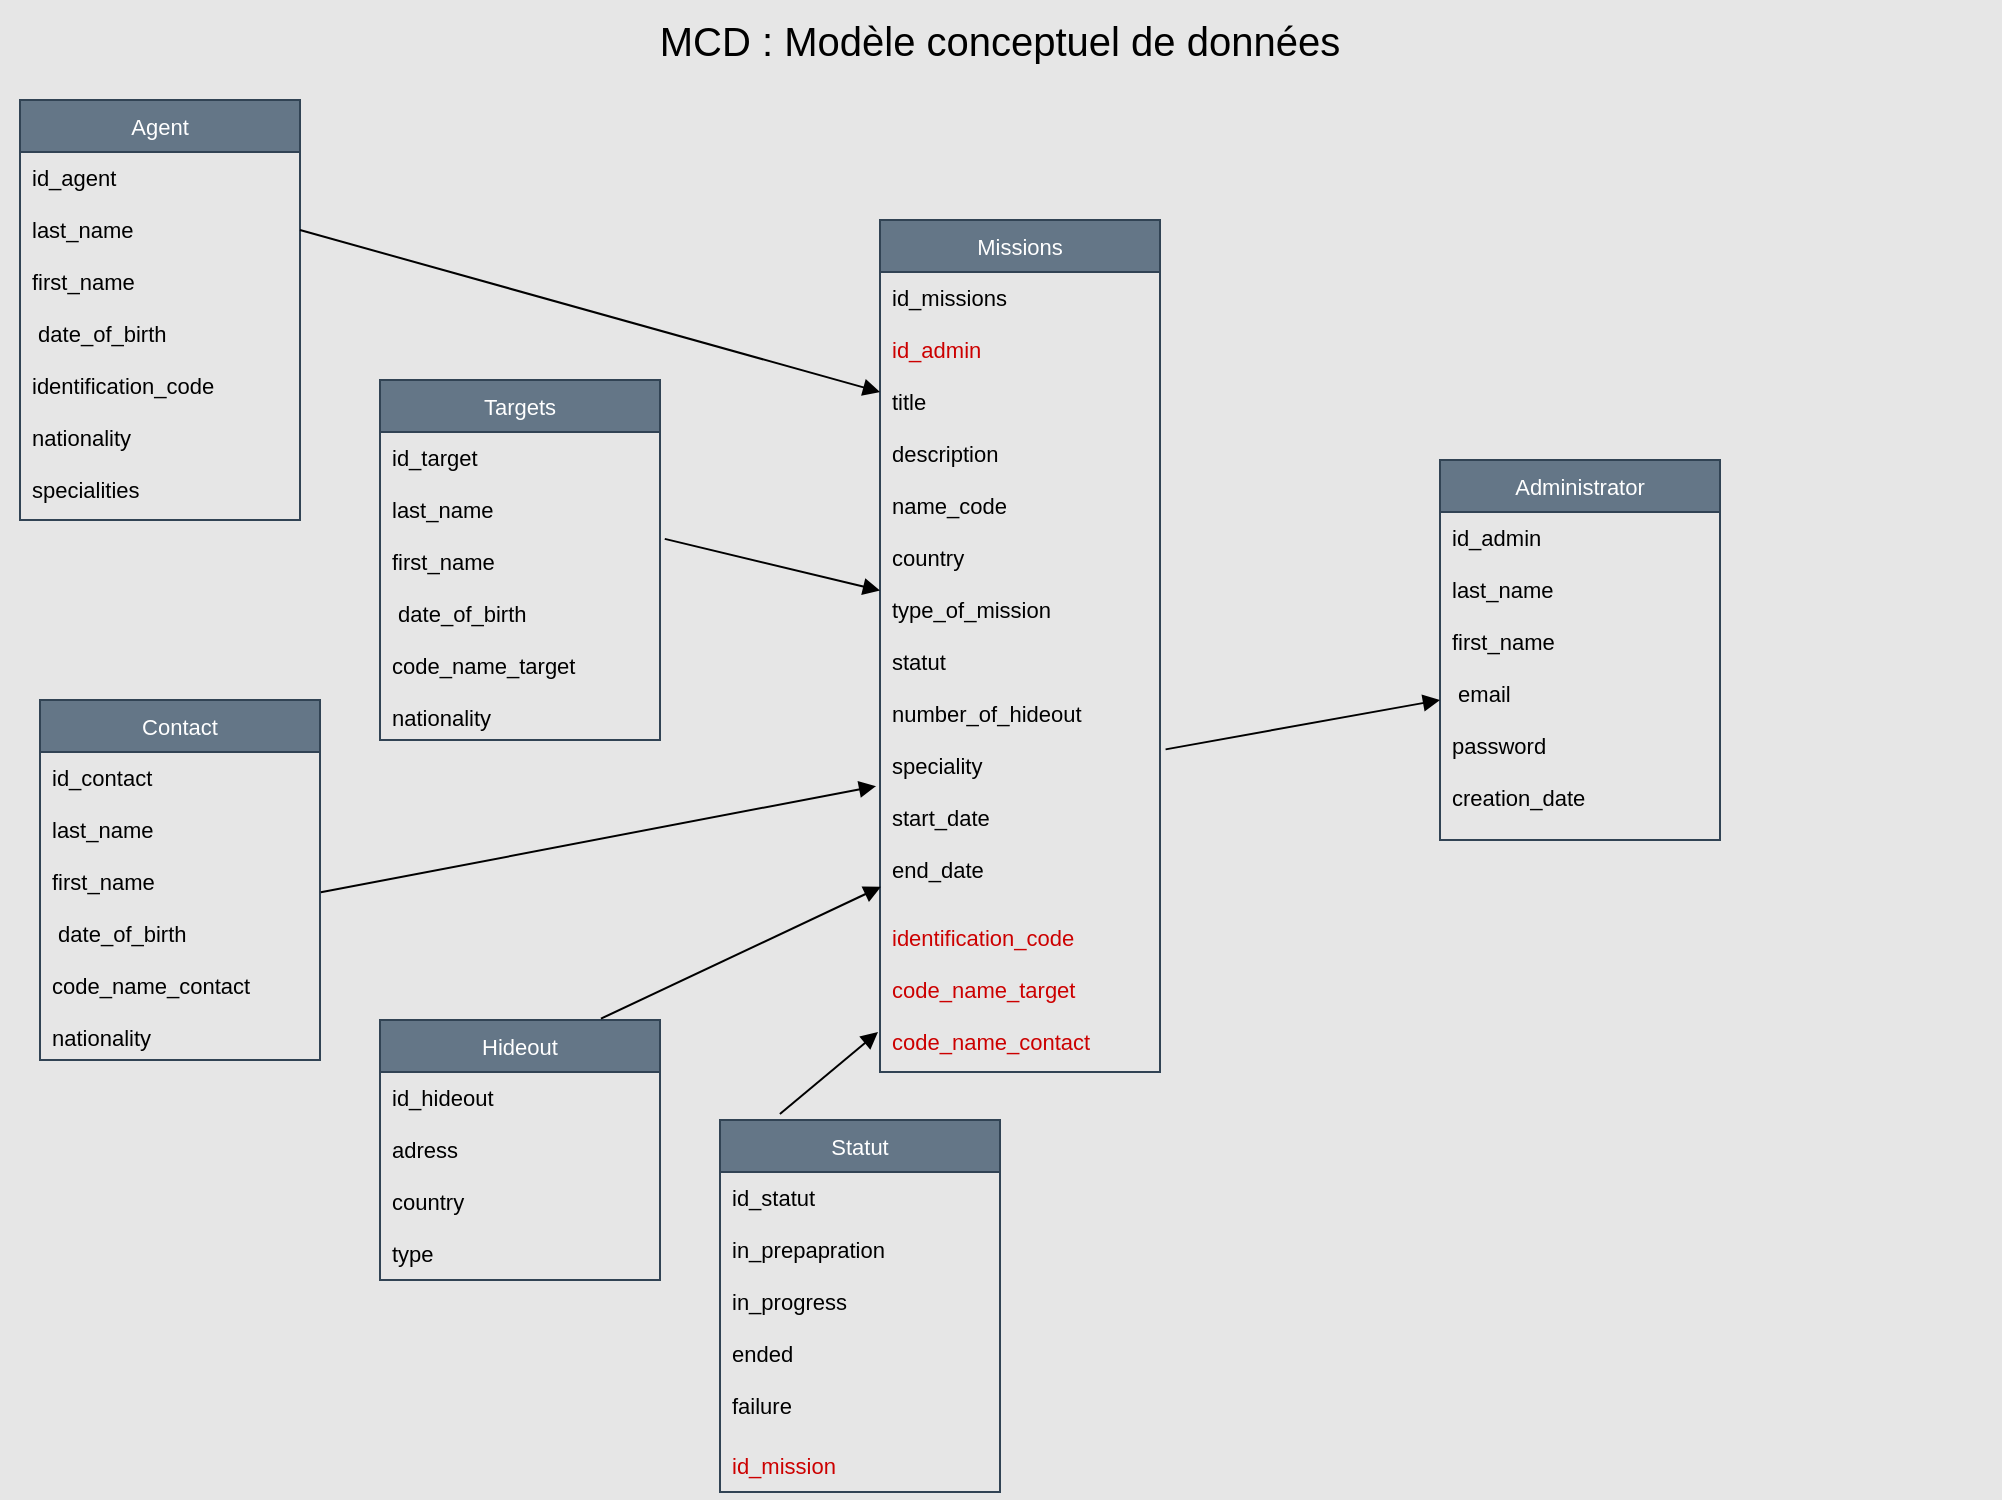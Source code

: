 <mxfile>
    <diagram id="hjP7RF48rFVQlkwO7_Zq" name="Page-1">
        <mxGraphModel dx="1363" dy="779" grid="1" gridSize="10" guides="1" tooltips="1" connect="1" arrows="1" fold="1" page="1" pageScale="1" pageWidth="1169" pageHeight="827" background="#E6E6E6" math="0" shadow="0">
            <root>
                <mxCell id="0"/>
                <mxCell id="1" parent="0"/>
                <mxCell id="2" value="MCD : Modèle conceptuel de données" style="text;html=1;strokeColor=none;fillColor=none;align=center;verticalAlign=middle;whiteSpace=wrap;rounded=0;fontColor=#000000;fontSize=20;" parent="1" vertex="1">
                    <mxGeometry x="80" y="10" width="1000" height="40" as="geometry"/>
                </mxCell>
                <mxCell id="7" value="Agent" style="swimlane;fontStyle=0;childLayout=stackLayout;horizontal=1;startSize=26;fillColor=#647687;horizontalStack=0;resizeParent=1;resizeParentMax=0;resizeLast=0;collapsible=1;marginBottom=0;fontSize=11;fontColor=#ffffff;strokeColor=#314354;" parent="1" vertex="1">
                    <mxGeometry x="90" y="60" width="140" height="210" as="geometry"/>
                </mxCell>
                <mxCell id="8" value="id_agent" style="text;strokeColor=none;fillColor=none;align=left;verticalAlign=top;spacingLeft=4;spacingRight=4;overflow=hidden;rotatable=0;points=[[0,0.5],[1,0.5]];portConstraint=eastwest;fontSize=11;fontColor=#000000;" parent="7" vertex="1">
                    <mxGeometry y="26" width="140" height="26" as="geometry"/>
                </mxCell>
                <mxCell id="9" value="last_name" style="text;strokeColor=none;fillColor=none;align=left;verticalAlign=top;spacingLeft=4;spacingRight=4;overflow=hidden;rotatable=0;points=[[0,0.5],[1,0.5]];portConstraint=eastwest;fontSize=11;fontColor=#000000;" parent="7" vertex="1">
                    <mxGeometry y="52" width="140" height="26" as="geometry"/>
                </mxCell>
                <mxCell id="10" value="first_name&#10;&#10; date_of_birth&#10;&#10;identification_code&#10;&#10;nationality&#10;&#10;specialities" style="text;strokeColor=none;fillColor=none;align=left;verticalAlign=top;spacingLeft=4;spacingRight=4;overflow=hidden;rotatable=0;points=[[0,0.5],[1,0.5]];portConstraint=eastwest;fontSize=11;fontColor=#000000;" parent="7" vertex="1">
                    <mxGeometry y="78" width="140" height="132" as="geometry"/>
                </mxCell>
                <mxCell id="11" value="Targets" style="swimlane;fontStyle=0;childLayout=stackLayout;horizontal=1;startSize=26;fillColor=#647687;horizontalStack=0;resizeParent=1;resizeParentMax=0;resizeLast=0;collapsible=1;marginBottom=0;fontSize=11;fontColor=#ffffff;strokeColor=#314354;" parent="1" vertex="1">
                    <mxGeometry x="270" y="200" width="140" height="180" as="geometry"/>
                </mxCell>
                <mxCell id="12" value="id_target" style="text;strokeColor=none;fillColor=none;align=left;verticalAlign=top;spacingLeft=4;spacingRight=4;overflow=hidden;rotatable=0;points=[[0,0.5],[1,0.5]];portConstraint=eastwest;fontSize=11;fontColor=#000000;" parent="11" vertex="1">
                    <mxGeometry y="26" width="140" height="26" as="geometry"/>
                </mxCell>
                <mxCell id="13" value="last_name" style="text;strokeColor=none;fillColor=none;align=left;verticalAlign=top;spacingLeft=4;spacingRight=4;overflow=hidden;rotatable=0;points=[[0,0.5],[1,0.5]];portConstraint=eastwest;fontSize=11;fontColor=#000000;" parent="11" vertex="1">
                    <mxGeometry y="52" width="140" height="26" as="geometry"/>
                </mxCell>
                <mxCell id="14" value="first_name&#10;&#10; date_of_birth&#10;&#10;code_name_target&#10;&#10;nationality&#10;" style="text;strokeColor=none;fillColor=none;align=left;verticalAlign=top;spacingLeft=4;spacingRight=4;overflow=hidden;rotatable=0;points=[[0,0.5],[1,0.5]];portConstraint=eastwest;fontSize=11;fontColor=#000000;" parent="11" vertex="1">
                    <mxGeometry y="78" width="140" height="102" as="geometry"/>
                </mxCell>
                <mxCell id="15" value="Contact" style="swimlane;fontStyle=0;childLayout=stackLayout;horizontal=1;startSize=26;fillColor=#647687;horizontalStack=0;resizeParent=1;resizeParentMax=0;resizeLast=0;collapsible=1;marginBottom=0;fontSize=11;fontColor=#ffffff;strokeColor=#314354;" parent="1" vertex="1">
                    <mxGeometry x="100" y="360" width="140" height="180" as="geometry"/>
                </mxCell>
                <mxCell id="16" value="id_contact" style="text;strokeColor=none;fillColor=none;align=left;verticalAlign=top;spacingLeft=4;spacingRight=4;overflow=hidden;rotatable=0;points=[[0,0.5],[1,0.5]];portConstraint=eastwest;fontSize=11;fontColor=#000000;" parent="15" vertex="1">
                    <mxGeometry y="26" width="140" height="26" as="geometry"/>
                </mxCell>
                <mxCell id="17" value="last_name" style="text;strokeColor=none;fillColor=none;align=left;verticalAlign=top;spacingLeft=4;spacingRight=4;overflow=hidden;rotatable=0;points=[[0,0.5],[1,0.5]];portConstraint=eastwest;fontSize=11;fontColor=#000000;" parent="15" vertex="1">
                    <mxGeometry y="52" width="140" height="26" as="geometry"/>
                </mxCell>
                <mxCell id="18" value="first_name&#10;&#10; date_of_birth&#10;&#10;code_name_contact&#10;&#10;nationality&#10;&#10;" style="text;strokeColor=none;fillColor=none;align=left;verticalAlign=top;spacingLeft=4;spacingRight=4;overflow=hidden;rotatable=0;points=[[0,0.5],[1,0.5]];portConstraint=eastwest;fontSize=11;fontColor=#000000;" parent="15" vertex="1">
                    <mxGeometry y="78" width="140" height="102" as="geometry"/>
                </mxCell>
                <mxCell id="19" value="Hideout" style="swimlane;fontStyle=0;childLayout=stackLayout;horizontal=1;startSize=26;fillColor=#647687;horizontalStack=0;resizeParent=1;resizeParentMax=0;resizeLast=0;collapsible=1;marginBottom=0;fontSize=11;fontColor=#ffffff;strokeColor=#314354;" parent="1" vertex="1">
                    <mxGeometry x="270" y="520" width="140" height="130" as="geometry"/>
                </mxCell>
                <mxCell id="20" value="id_hideout" style="text;strokeColor=none;fillColor=none;align=left;verticalAlign=top;spacingLeft=4;spacingRight=4;overflow=hidden;rotatable=0;points=[[0,0.5],[1,0.5]];portConstraint=eastwest;fontSize=11;fontColor=#000000;" parent="19" vertex="1">
                    <mxGeometry y="26" width="140" height="26" as="geometry"/>
                </mxCell>
                <mxCell id="21" value="adress" style="text;strokeColor=none;fillColor=none;align=left;verticalAlign=top;spacingLeft=4;spacingRight=4;overflow=hidden;rotatable=0;points=[[0,0.5],[1,0.5]];portConstraint=eastwest;fontSize=11;fontColor=#000000;" parent="19" vertex="1">
                    <mxGeometry y="52" width="140" height="26" as="geometry"/>
                </mxCell>
                <mxCell id="22" value="country&#10;&#10;type" style="text;strokeColor=none;fillColor=none;align=left;verticalAlign=top;spacingLeft=4;spacingRight=4;overflow=hidden;rotatable=0;points=[[0,0.5],[1,0.5]];portConstraint=eastwest;fontSize=11;fontColor=#000000;" parent="19" vertex="1">
                    <mxGeometry y="78" width="140" height="52" as="geometry"/>
                </mxCell>
                <mxCell id="23" value="Missions" style="swimlane;fontStyle=0;childLayout=stackLayout;horizontal=1;startSize=26;fillColor=#647687;horizontalStack=0;resizeParent=1;resizeParentMax=0;resizeLast=0;collapsible=1;marginBottom=0;fontSize=11;fontColor=#ffffff;strokeColor=#314354;" parent="1" vertex="1">
                    <mxGeometry x="520" y="120" width="140" height="426" as="geometry"/>
                </mxCell>
                <mxCell id="24" value="id_missions" style="text;strokeColor=none;fillColor=none;align=left;verticalAlign=top;spacingLeft=4;spacingRight=4;overflow=hidden;rotatable=0;points=[[0,0.5],[1,0.5]];portConstraint=eastwest;fontSize=11;fontColor=#000000;labelBackgroundColor=none;" parent="23" vertex="1">
                    <mxGeometry y="26" width="140" height="26" as="geometry"/>
                </mxCell>
                <mxCell id="45" value="id_admin" style="text;strokeColor=none;fillColor=none;align=left;verticalAlign=top;spacingLeft=4;spacingRight=4;overflow=hidden;rotatable=0;points=[[0,0.5],[1,0.5]];portConstraint=eastwest;fontSize=11;fontColor=#CC0000;labelBackgroundColor=none;" parent="23" vertex="1">
                    <mxGeometry y="52" width="140" height="26" as="geometry"/>
                </mxCell>
                <mxCell id="25" value="title" style="text;strokeColor=none;fillColor=none;align=left;verticalAlign=top;spacingLeft=4;spacingRight=4;overflow=hidden;rotatable=0;points=[[0,0.5],[1,0.5]];portConstraint=eastwest;fontSize=11;fontColor=#000000;" parent="23" vertex="1">
                    <mxGeometry y="78" width="140" height="26" as="geometry"/>
                </mxCell>
                <mxCell id="26" value="description&#10;&#10;name_code&#10;&#10;country&#10;&#10;type_of_mission&#10;&#10;statut&#10;&#10;number_of_hideout&#10;&#10;speciality&#10;&#10;start_date &#10;&#10;end_date&#10;&#10;&#10;&#10;" style="text;strokeColor=none;fillColor=none;align=left;verticalAlign=top;spacingLeft=4;spacingRight=4;overflow=hidden;rotatable=0;points=[[0,0.5],[1,0.5]];portConstraint=eastwest;fontSize=11;fontColor=#000000;" parent="23" vertex="1">
                    <mxGeometry y="104" width="140" height="242" as="geometry"/>
                </mxCell>
                <mxCell id="38" value="identification_code&#10;&#10;code_name_target&#10;&#10;code_name_contact&#10;" style="text;strokeColor=none;fillColor=none;align=left;verticalAlign=top;spacingLeft=4;spacingRight=4;overflow=hidden;rotatable=0;points=[[0,0.5],[1,0.5]];portConstraint=eastwest;fontSize=11;fontColor=#CC0000;" parent="23" vertex="1">
                    <mxGeometry y="346" width="140" height="80" as="geometry"/>
                </mxCell>
                <mxCell id="27" value="Administrator" style="swimlane;fontStyle=0;childLayout=stackLayout;horizontal=1;startSize=26;fillColor=#647687;horizontalStack=0;resizeParent=1;resizeParentMax=0;resizeLast=0;collapsible=1;marginBottom=0;fontSize=11;fontColor=#ffffff;strokeColor=#314354;" parent="1" vertex="1">
                    <mxGeometry x="800" y="240" width="140" height="190" as="geometry"/>
                </mxCell>
                <mxCell id="28" value="id_admin" style="text;strokeColor=none;fillColor=none;align=left;verticalAlign=top;spacingLeft=4;spacingRight=4;overflow=hidden;rotatable=0;points=[[0,0.5],[1,0.5]];portConstraint=eastwest;fontSize=11;fontColor=#000000;" parent="27" vertex="1">
                    <mxGeometry y="26" width="140" height="26" as="geometry"/>
                </mxCell>
                <mxCell id="29" value="last_name" style="text;strokeColor=none;fillColor=none;align=left;verticalAlign=top;spacingLeft=4;spacingRight=4;overflow=hidden;rotatable=0;points=[[0,0.5],[1,0.5]];portConstraint=eastwest;fontSize=11;fontColor=#000000;" parent="27" vertex="1">
                    <mxGeometry y="52" width="140" height="26" as="geometry"/>
                </mxCell>
                <mxCell id="30" value="first_name&#10;&#10; email&#10;&#10;password&#10;&#10;creation_date&#10;&#10;" style="text;strokeColor=none;fillColor=none;align=left;verticalAlign=top;spacingLeft=4;spacingRight=4;overflow=hidden;rotatable=0;points=[[0,0.5],[1,0.5]];portConstraint=eastwest;fontSize=11;fontColor=#000000;" parent="27" vertex="1">
                    <mxGeometry y="78" width="140" height="112" as="geometry"/>
                </mxCell>
                <mxCell id="33" value="" style="html=1;verticalAlign=bottom;labelBackgroundColor=none;endArrow=block;endFill=1;strokeColor=#000000;exitX=1.02;exitY=0.664;exitDx=0;exitDy=0;exitPerimeter=0;" parent="1" source="26" edge="1">
                    <mxGeometry width="160" relative="1" as="geometry">
                        <mxPoint x="680" y="360" as="sourcePoint"/>
                        <mxPoint x="800" y="360" as="targetPoint"/>
                    </mxGeometry>
                </mxCell>
                <mxCell id="34" value="" style="html=1;verticalAlign=bottom;labelBackgroundColor=none;endArrow=block;endFill=1;strokeColor=#000000;entryX=0;entryY=0.308;entryDx=0;entryDy=0;entryPerimeter=0;exitX=1;exitY=0.5;exitDx=0;exitDy=0;" parent="1" source="9" target="25" edge="1">
                    <mxGeometry width="160" relative="1" as="geometry">
                        <mxPoint x="230" y="160" as="sourcePoint"/>
                        <mxPoint x="390" y="160" as="targetPoint"/>
                    </mxGeometry>
                </mxCell>
                <mxCell id="35" value="" style="html=1;verticalAlign=bottom;labelBackgroundColor=none;endArrow=block;endFill=1;strokeColor=#000000;exitX=1.017;exitY=0.014;exitDx=0;exitDy=0;exitPerimeter=0;entryX=0;entryY=0.336;entryDx=0;entryDy=0;entryPerimeter=0;" parent="1" source="14" target="26" edge="1">
                    <mxGeometry width="160" relative="1" as="geometry">
                        <mxPoint x="420" y="280" as="sourcePoint"/>
                        <mxPoint x="500" y="280" as="targetPoint"/>
                    </mxGeometry>
                </mxCell>
                <mxCell id="36" value="" style="html=1;verticalAlign=bottom;labelBackgroundColor=none;endArrow=block;endFill=1;strokeColor=#000000;entryX=-0.014;entryY=0.74;entryDx=0;entryDy=0;entryPerimeter=0;exitX=1.003;exitY=0.178;exitDx=0;exitDy=0;exitPerimeter=0;" parent="1" source="18" target="26" edge="1">
                    <mxGeometry width="160" relative="1" as="geometry">
                        <mxPoint x="220" y="510" as="sourcePoint"/>
                        <mxPoint x="380" y="510" as="targetPoint"/>
                    </mxGeometry>
                </mxCell>
                <mxCell id="37" value="" style="html=1;verticalAlign=bottom;labelBackgroundColor=none;endArrow=block;endFill=1;strokeColor=#000000;entryX=0.003;entryY=0.948;entryDx=0;entryDy=0;entryPerimeter=0;exitX=0.789;exitY=-0.005;exitDx=0;exitDy=0;exitPerimeter=0;" parent="1" source="19" target="26" edge="1">
                    <mxGeometry width="160" relative="1" as="geometry">
                        <mxPoint x="420" y="620" as="sourcePoint"/>
                        <mxPoint x="580" y="620" as="targetPoint"/>
                    </mxGeometry>
                </mxCell>
                <mxCell id="39" value="Statut" style="swimlane;fontStyle=0;childLayout=stackLayout;horizontal=1;startSize=26;fillColor=#647687;horizontalStack=0;resizeParent=1;resizeParentMax=0;resizeLast=0;collapsible=1;marginBottom=0;fontSize=11;fontColor=#ffffff;strokeColor=#314354;" parent="1" vertex="1">
                    <mxGeometry x="440" y="570" width="140" height="186" as="geometry"/>
                </mxCell>
                <mxCell id="40" value="id_statut" style="text;strokeColor=none;fillColor=none;align=left;verticalAlign=top;spacingLeft=4;spacingRight=4;overflow=hidden;rotatable=0;points=[[0,0.5],[1,0.5]];portConstraint=eastwest;fontSize=11;fontColor=#000000;" parent="39" vertex="1">
                    <mxGeometry y="26" width="140" height="26" as="geometry"/>
                </mxCell>
                <mxCell id="41" value="in_prepapration" style="text;strokeColor=none;fillColor=none;align=left;verticalAlign=top;spacingLeft=4;spacingRight=4;overflow=hidden;rotatable=0;points=[[0,0.5],[1,0.5]];portConstraint=eastwest;fontSize=11;fontColor=#000000;" parent="39" vertex="1">
                    <mxGeometry y="52" width="140" height="26" as="geometry"/>
                </mxCell>
                <mxCell id="42" value="in_progress&#10;&#10;ended&#10;&#10;failure" style="text;strokeColor=none;fillColor=none;align=left;verticalAlign=top;spacingLeft=4;spacingRight=4;overflow=hidden;rotatable=0;points=[[0,0.5],[1,0.5]];portConstraint=eastwest;fontSize=11;fontColor=#000000;" parent="39" vertex="1">
                    <mxGeometry y="78" width="140" height="82" as="geometry"/>
                </mxCell>
                <mxCell id="43" value="id_mission" style="text;strokeColor=none;fillColor=none;align=left;verticalAlign=top;spacingLeft=4;spacingRight=4;overflow=hidden;rotatable=0;points=[[0,0.5],[1,0.5]];portConstraint=eastwest;fontSize=11;fontColor=#CC0000;" parent="39" vertex="1">
                    <mxGeometry y="160" width="140" height="26" as="geometry"/>
                </mxCell>
                <mxCell id="44" value="" style="html=1;verticalAlign=bottom;labelBackgroundColor=none;endArrow=block;endFill=1;strokeColor=#000000;entryX=-0.007;entryY=0.75;entryDx=0;entryDy=0;entryPerimeter=0;exitX=0.214;exitY=-0.016;exitDx=0;exitDy=0;exitPerimeter=0;" parent="1" source="39" target="38" edge="1">
                    <mxGeometry width="160" relative="1" as="geometry">
                        <mxPoint x="470.0" y="581.93" as="sourcePoint"/>
                        <mxPoint x="609.96" y="489.996" as="targetPoint"/>
                    </mxGeometry>
                </mxCell>
            </root>
        </mxGraphModel>
    </diagram>
</mxfile>